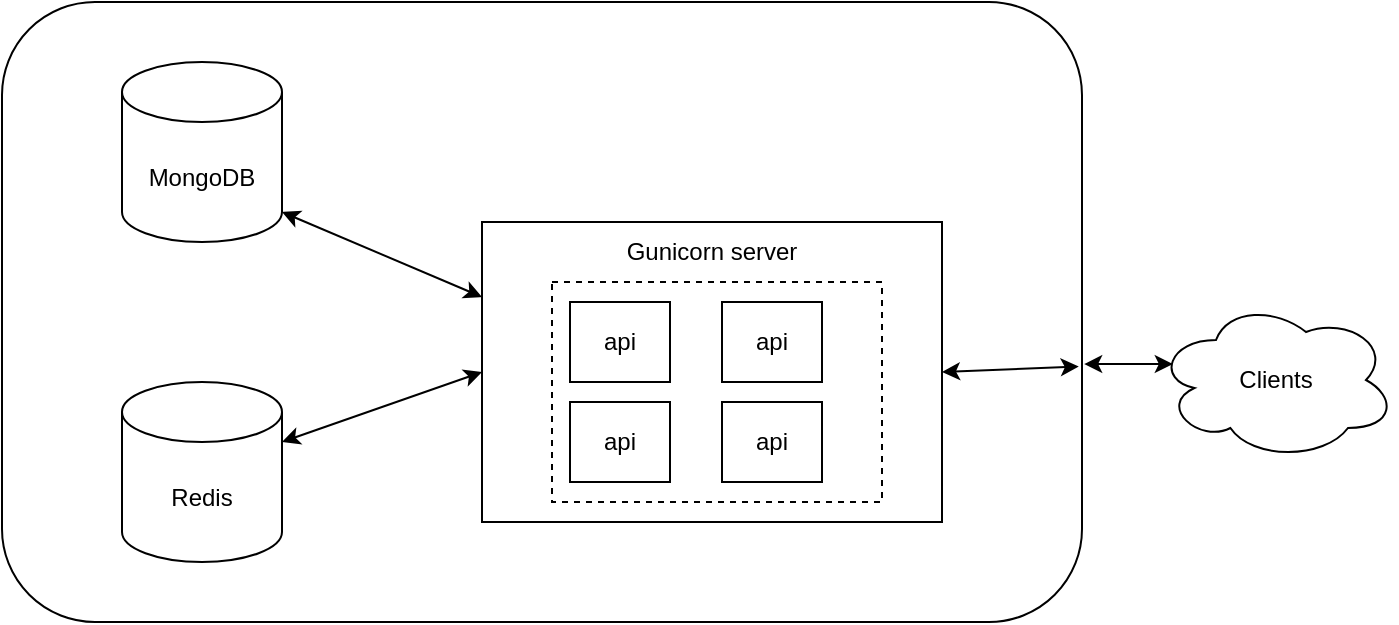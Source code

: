 <mxfile version="23.0.1" type="device">
  <diagram name="Page-1" id="0qC2bMFowlxG3UCAJhfv">
    <mxGraphModel dx="1383" dy="713" grid="1" gridSize="10" guides="1" tooltips="1" connect="1" arrows="1" fold="1" page="1" pageScale="1" pageWidth="827" pageHeight="1169" math="0" shadow="0">
      <root>
        <mxCell id="0" />
        <mxCell id="1" parent="0" />
        <mxCell id="RJGujqyhvT7TwEJE6rDO-2" value="" style="rounded=1;whiteSpace=wrap;html=1;fillColor=none;" vertex="1" parent="1">
          <mxGeometry x="130" y="290" width="540" height="310" as="geometry" />
        </mxCell>
        <mxCell id="RJGujqyhvT7TwEJE6rDO-3" value="MongoDB" style="shape=cylinder3;whiteSpace=wrap;html=1;boundedLbl=1;backgroundOutline=1;size=15;" vertex="1" parent="1">
          <mxGeometry x="190" y="320" width="80" height="90" as="geometry" />
        </mxCell>
        <mxCell id="RJGujqyhvT7TwEJE6rDO-4" value="Redis" style="shape=cylinder3;whiteSpace=wrap;html=1;boundedLbl=1;backgroundOutline=1;size=15;" vertex="1" parent="1">
          <mxGeometry x="190" y="480" width="80" height="90" as="geometry" />
        </mxCell>
        <mxCell id="RJGujqyhvT7TwEJE6rDO-5" value="" style="rounded=0;whiteSpace=wrap;html=1;fillColor=none;" vertex="1" parent="1">
          <mxGeometry x="370" y="400" width="230" height="150" as="geometry" />
        </mxCell>
        <mxCell id="RJGujqyhvT7TwEJE6rDO-6" value="" style="rounded=0;whiteSpace=wrap;html=1;fillColor=none;dashed=1;" vertex="1" parent="1">
          <mxGeometry x="405" y="430" width="165" height="110" as="geometry" />
        </mxCell>
        <mxCell id="RJGujqyhvT7TwEJE6rDO-7" value="Gunicorn server" style="text;html=1;strokeColor=none;fillColor=none;align=center;verticalAlign=middle;whiteSpace=wrap;rounded=0;" vertex="1" parent="1">
          <mxGeometry x="440" y="400" width="90" height="30" as="geometry" />
        </mxCell>
        <mxCell id="RJGujqyhvT7TwEJE6rDO-8" value="api" style="rounded=0;whiteSpace=wrap;html=1;fillColor=none;" vertex="1" parent="1">
          <mxGeometry x="414" y="440" width="50" height="40" as="geometry" />
        </mxCell>
        <mxCell id="RJGujqyhvT7TwEJE6rDO-9" value="api" style="rounded=0;whiteSpace=wrap;html=1;fillColor=none;" vertex="1" parent="1">
          <mxGeometry x="490" y="440" width="50" height="40" as="geometry" />
        </mxCell>
        <mxCell id="RJGujqyhvT7TwEJE6rDO-10" value="api" style="rounded=0;whiteSpace=wrap;html=1;fillColor=none;" vertex="1" parent="1">
          <mxGeometry x="414" y="490" width="50" height="40" as="geometry" />
        </mxCell>
        <mxCell id="RJGujqyhvT7TwEJE6rDO-11" value="api" style="rounded=0;whiteSpace=wrap;html=1;fillColor=none;" vertex="1" parent="1">
          <mxGeometry x="490" y="490" width="50" height="40" as="geometry" />
        </mxCell>
        <mxCell id="RJGujqyhvT7TwEJE6rDO-13" value="" style="endArrow=classic;startArrow=classic;html=1;rounded=0;exitX=1;exitY=1;exitDx=0;exitDy=-15;exitPerimeter=0;entryX=0;entryY=0.25;entryDx=0;entryDy=0;" edge="1" parent="1" source="RJGujqyhvT7TwEJE6rDO-3" target="RJGujqyhvT7TwEJE6rDO-5">
          <mxGeometry width="50" height="50" relative="1" as="geometry">
            <mxPoint x="390" y="560" as="sourcePoint" />
            <mxPoint x="440" y="510" as="targetPoint" />
          </mxGeometry>
        </mxCell>
        <mxCell id="RJGujqyhvT7TwEJE6rDO-14" value="" style="endArrow=classic;startArrow=classic;html=1;rounded=0;exitX=1;exitY=0;exitDx=0;exitDy=30;exitPerimeter=0;entryX=0;entryY=0.5;entryDx=0;entryDy=0;" edge="1" parent="1" source="RJGujqyhvT7TwEJE6rDO-4" target="RJGujqyhvT7TwEJE6rDO-5">
          <mxGeometry width="50" height="50" relative="1" as="geometry">
            <mxPoint x="280" y="405" as="sourcePoint" />
            <mxPoint x="380" y="448" as="targetPoint" />
          </mxGeometry>
        </mxCell>
        <mxCell id="RJGujqyhvT7TwEJE6rDO-15" value="Clients" style="ellipse;shape=cloud;whiteSpace=wrap;html=1;" vertex="1" parent="1">
          <mxGeometry x="707" y="439" width="120" height="80" as="geometry" />
        </mxCell>
        <mxCell id="RJGujqyhvT7TwEJE6rDO-16" value="" style="endArrow=classic;startArrow=classic;html=1;rounded=0;entryX=0.07;entryY=0.4;entryDx=0;entryDy=0;entryPerimeter=0;exitX=1.002;exitY=0.584;exitDx=0;exitDy=0;exitPerimeter=0;" edge="1" parent="1" source="RJGujqyhvT7TwEJE6rDO-2" target="RJGujqyhvT7TwEJE6rDO-15">
          <mxGeometry width="50" height="50" relative="1" as="geometry">
            <mxPoint x="390" y="560" as="sourcePoint" />
            <mxPoint x="440" y="510" as="targetPoint" />
          </mxGeometry>
        </mxCell>
        <mxCell id="RJGujqyhvT7TwEJE6rDO-17" value="" style="endArrow=classic;startArrow=classic;html=1;rounded=0;entryX=0.997;entryY=0.588;entryDx=0;entryDy=0;exitX=1;exitY=0.5;exitDx=0;exitDy=0;entryPerimeter=0;" edge="1" parent="1" source="RJGujqyhvT7TwEJE6rDO-5" target="RJGujqyhvT7TwEJE6rDO-2">
          <mxGeometry width="50" height="50" relative="1" as="geometry">
            <mxPoint x="680" y="475" as="sourcePoint" />
            <mxPoint x="725" y="475" as="targetPoint" />
          </mxGeometry>
        </mxCell>
      </root>
    </mxGraphModel>
  </diagram>
</mxfile>
